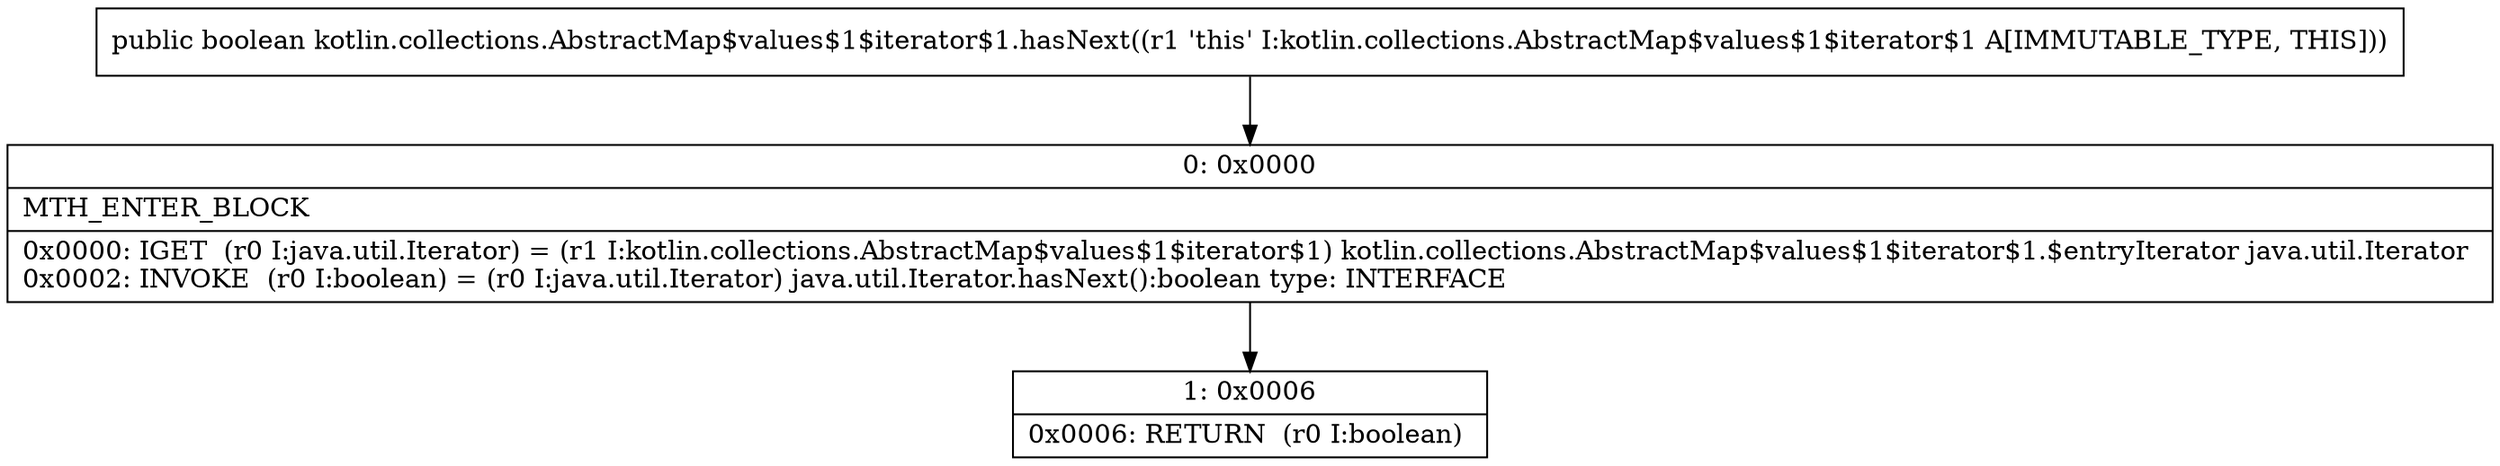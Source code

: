 digraph "CFG forkotlin.collections.AbstractMap$values$1$iterator$1.hasNext()Z" {
Node_0 [shape=record,label="{0\:\ 0x0000|MTH_ENTER_BLOCK\l|0x0000: IGET  (r0 I:java.util.Iterator) = (r1 I:kotlin.collections.AbstractMap$values$1$iterator$1) kotlin.collections.AbstractMap$values$1$iterator$1.$entryIterator java.util.Iterator \l0x0002: INVOKE  (r0 I:boolean) = (r0 I:java.util.Iterator) java.util.Iterator.hasNext():boolean type: INTERFACE \l}"];
Node_1 [shape=record,label="{1\:\ 0x0006|0x0006: RETURN  (r0 I:boolean) \l}"];
MethodNode[shape=record,label="{public boolean kotlin.collections.AbstractMap$values$1$iterator$1.hasNext((r1 'this' I:kotlin.collections.AbstractMap$values$1$iterator$1 A[IMMUTABLE_TYPE, THIS])) }"];
MethodNode -> Node_0;
Node_0 -> Node_1;
}

